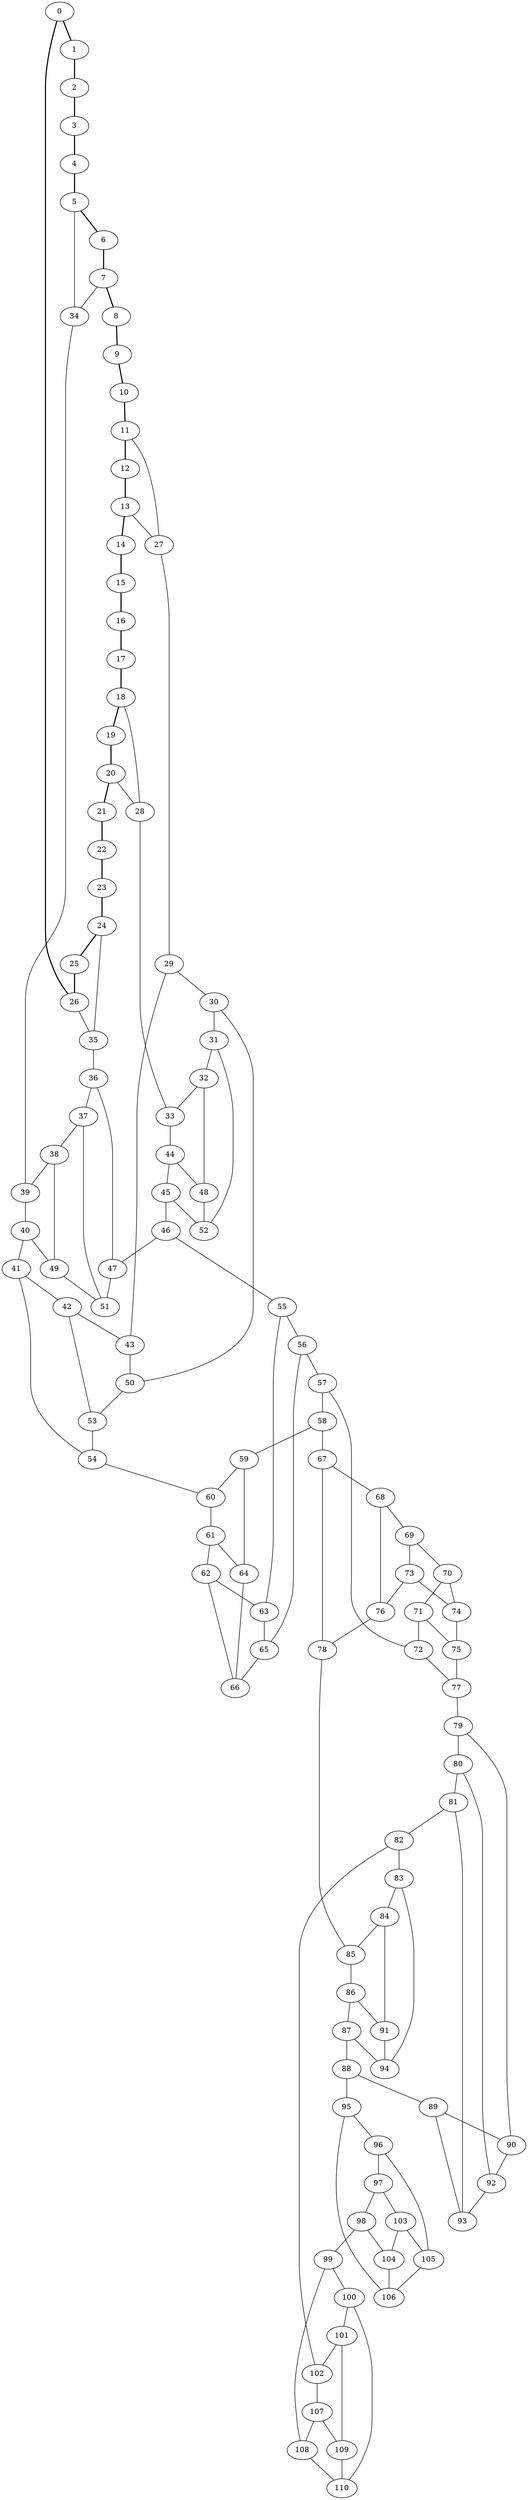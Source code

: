 //Inside of this graph isn't 3-connected
graph G {
0 [ pos = " 20.50,0.00!" ];
0 -- 1[style=bold];
0 -- 26[style=bold];
1 [ pos = " 19.95,4.73!" ];
1 -- 2[style=bold];
2 [ pos = " 18.32,9.20!" ];
2 -- 3[style=bold];
3 [ pos = " 15.70,13.18!" ];
3 -- 4[style=bold];
4 [ pos = " 12.24,16.44!" ];
4 -- 5[style=bold];
5 [ pos = " 8.12,18.82!" ];
5 -- 6[style=bold];
5 -- 34;
6 [ pos = " 3.56,20.19!" ];
6 -- 7[style=bold];
7 [ pos = " -1.19,20.47!" ];
7 -- 8[style=bold];
7 -- 34;
8 [ pos = " -5.88,19.64!" ];
8 -- 9[style=bold];
9 [ pos = " -10.25,17.75!" ];
9 -- 10[style=bold];
10 [ pos = " -14.07,14.91!" ];
10 -- 11[style=bold];
11 [ pos = " -17.13,11.26!" ];
11 -- 12[style=bold];
11 -- 27;
12 [ pos = " -19.26,7.01!" ];
12 -- 13[style=bold];
13 [ pos = " -20.36,2.38!" ];
13 -- 14[style=bold];
13 -- 27;
14 [ pos = " -20.36,-2.38!" ];
14 -- 15[style=bold];
15 [ pos = " -19.26,-7.01!" ];
15 -- 16[style=bold];
16 [ pos = " -17.13,-11.26!" ];
16 -- 17[style=bold];
17 [ pos = " -14.07,-14.91!" ];
17 -- 18[style=bold];
18 [ pos = " -10.25,-17.75!" ];
18 -- 19[style=bold];
18 -- 28;
19 [ pos = " -5.88,-19.64!" ];
19 -- 20[style=bold];
20 [ pos = " -1.19,-20.47!" ];
20 -- 21[style=bold];
20 -- 28;
21 [ pos = " 3.56,-20.19!" ];
21 -- 22[style=bold];
22 [ pos = " 8.12,-18.82!" ];
22 -- 23[style=bold];
23 [ pos = " 12.24,-16.44!" ];
23 -- 24[style=bold];
24 [ pos = " 15.70,-13.18!" ];
24 -- 25[style=bold];
24 -- 35;
25 [ pos = " 18.32,-9.20!" ];
25 -- 26[style=bold];
26 [ pos = " 19.95,-4.73!" ];
26 -- 35;
27 -- 29;
28 -- 33;
29 -- 30;
29 -- 43;
30 -- 31;
30 -- 50;
31 -- 32;
31 -- 52;
32 -- 33;
32 -- 48;
33 -- 44;
34 -- 39;
35 -- 36;
36 -- 37;
36 -- 47;
37 -- 38;
37 -- 51;
38 -- 39;
38 -- 49;
39 -- 40;
40 -- 41;
40 -- 49;
41 -- 42;
41 -- 54;
42 -- 43;
42 -- 53;
43 -- 50;
44 -- 45;
44 -- 48;
45 -- 46;
45 -- 52;
46 -- 47;
46 -- 55;
47 -- 51;
48 -- 52;
49 -- 51;
50 -- 53;
53 -- 54;
54 -- 60;
55 -- 56;
55 -- 63;
56 -- 57;
56 -- 65;
57 -- 58;
57 -- 72;
58 -- 59;
58 -- 67;
59 -- 60;
59 -- 64;
60 -- 61;
61 -- 62;
61 -- 64;
62 -- 63;
62 -- 66;
63 -- 65;
64 -- 66;
65 -- 66;
67 -- 68;
67 -- 78;
68 -- 69;
68 -- 76;
69 -- 70;
69 -- 73;
70 -- 71;
70 -- 74;
71 -- 72;
71 -- 75;
72 -- 77;
73 -- 74;
73 -- 76;
74 -- 75;
75 -- 77;
76 -- 78;
77 -- 79;
78 -- 85;
79 -- 80;
79 -- 90;
80 -- 81;
80 -- 92;
81 -- 82;
81 -- 93;
82 -- 83;
82 -- 102;
83 -- 84;
83 -- 94;
84 -- 85;
84 -- 91;
85 -- 86;
86 -- 87;
86 -- 91;
87 -- 88;
87 -- 94;
88 -- 89;
88 -- 95;
89 -- 90;
89 -- 93;
90 -- 92;
91 -- 94;
92 -- 93;
95 -- 96;
95 -- 106;
96 -- 97;
96 -- 105;
97 -- 98;
97 -- 103;
98 -- 99;
98 -- 104;
99 -- 100;
99 -- 108;
100 -- 101;
100 -- 110;
101 -- 102;
101 -- 109;
102 -- 107;
103 -- 104;
103 -- 105;
104 -- 106;
105 -- 106;
107 -- 108;
107 -- 109;
108 -- 110;
109 -- 110;
}
